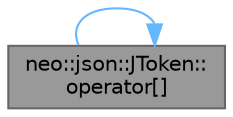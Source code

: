 digraph "neo::json::JToken::operator[]"
{
 // LATEX_PDF_SIZE
  bgcolor="transparent";
  edge [fontname=Helvetica,fontsize=10,labelfontname=Helvetica,labelfontsize=10];
  node [fontname=Helvetica,fontsize=10,shape=box,height=0.2,width=0.4];
  rankdir="LR";
  Node1 [id="Node000001",label="neo::json::JToken::\loperator[]",height=0.2,width=0.4,color="gray40", fillcolor="grey60", style="filled", fontcolor="black",tooltip="Gets or sets the properties of the JSON object."];
  Node1 -> Node1 [id="edge1_Node000001_Node000001",color="steelblue1",style="solid",tooltip=" "];
}
